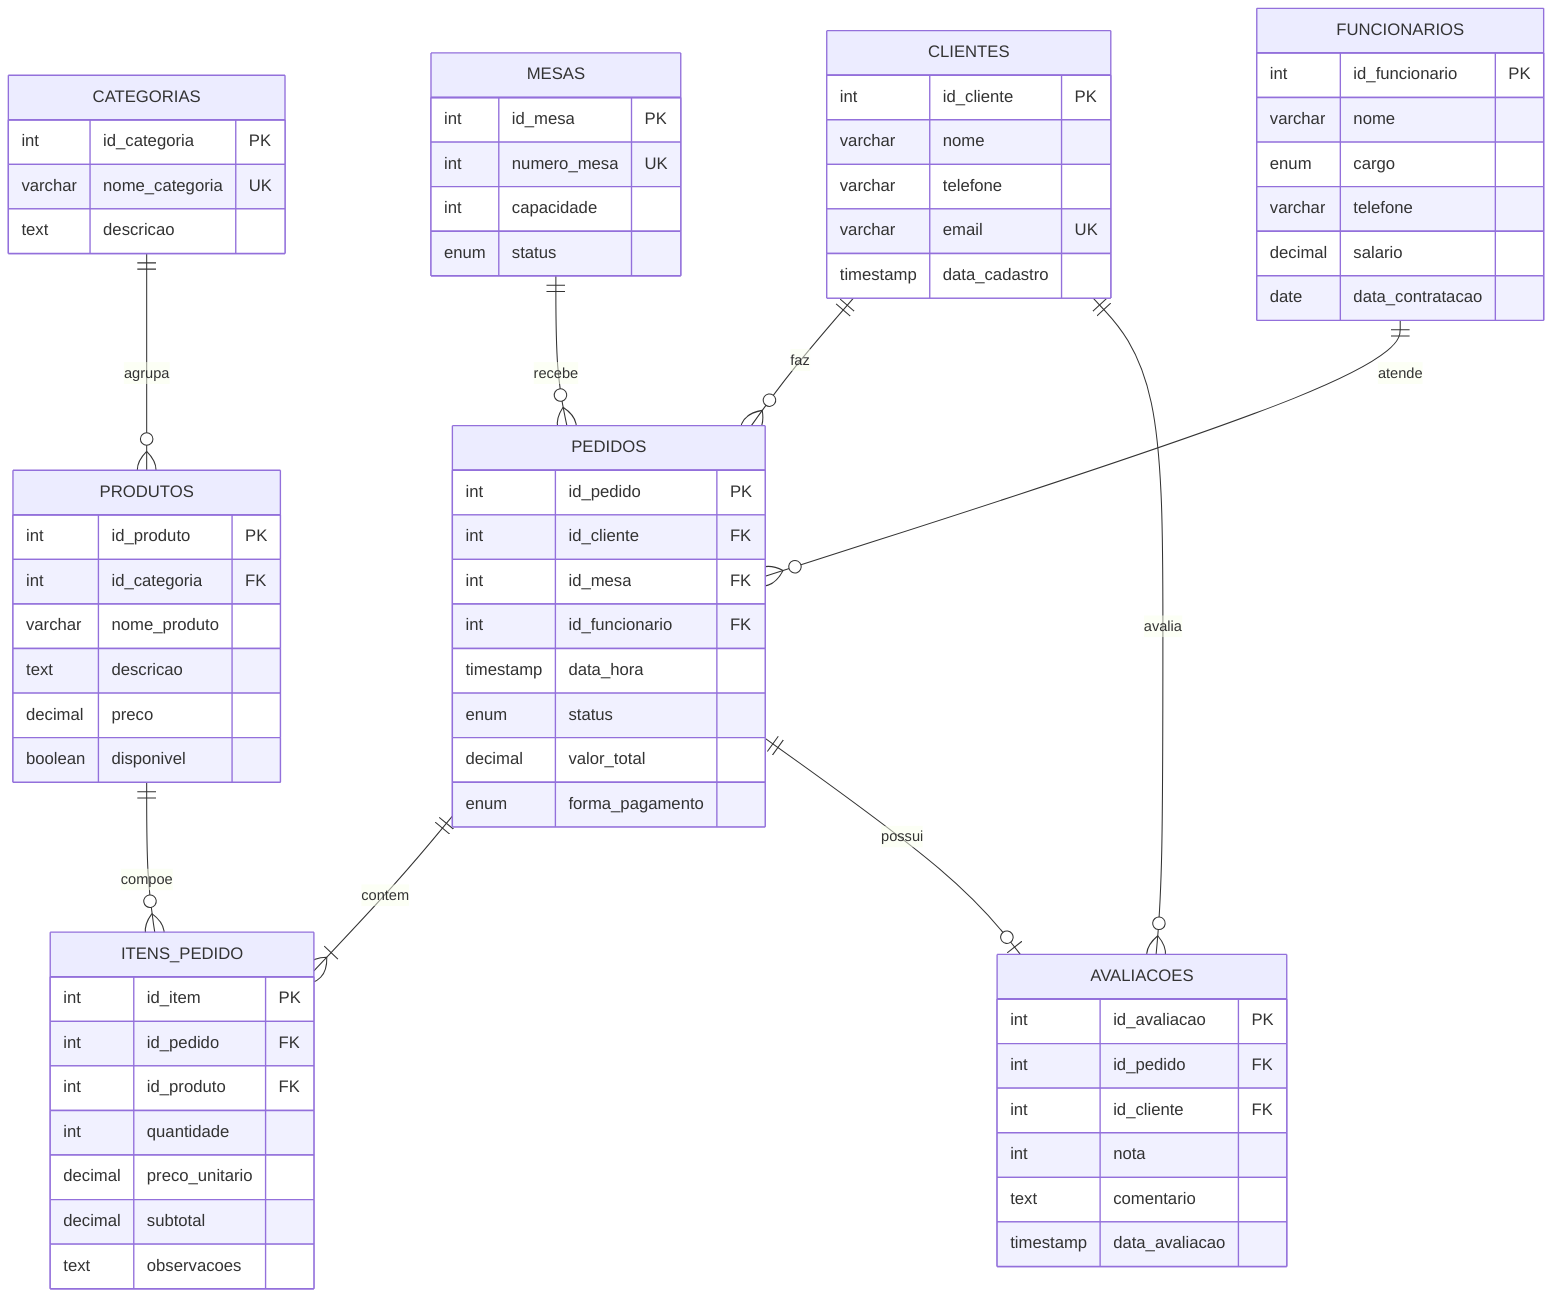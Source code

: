 erDiagram
    CLIENTES ||--o{ PEDIDOS : "faz"
    CLIENTES ||--o{ AVALIACOES : "avalia"
    MESAS ||--o{ PEDIDOS : "recebe"
    FUNCIONARIOS ||--o{ PEDIDOS : "atende"
    CATEGORIAS ||--o{ PRODUTOS : "agrupa"
    PRODUTOS ||--o{ ITENS_PEDIDO : "compoe"
    PEDIDOS ||--|{ ITENS_PEDIDO : "contem"
    PEDIDOS ||--o| AVALIACOES : "possui"

    CLIENTES {
        int id_cliente PK
        varchar nome
        varchar telefone
        varchar email UK
        timestamp data_cadastro
    }

    MESAS {
        int id_mesa PK
        int numero_mesa UK
        int capacidade
        enum status
    }

    FUNCIONARIOS {
        int id_funcionario PK
        varchar nome
        enum cargo
        varchar telefone
        decimal salario
        date data_contratacao
    }

    CATEGORIAS {
        int id_categoria PK
        varchar nome_categoria UK
        text descricao
    }

    PRODUTOS {
        int id_produto PK
        int id_categoria FK
        varchar nome_produto
        text descricao
        decimal preco
        boolean disponivel
    }

    PEDIDOS {
        int id_pedido PK
        int id_cliente FK
        int id_mesa FK
        int id_funcionario FK
        timestamp data_hora
        enum status
        decimal valor_total
        enum forma_pagamento
    }

    ITENS_PEDIDO {
        int id_item PK
        int id_pedido FK
        int id_produto FK
        int quantidade
        decimal preco_unitario
        decimal subtotal
        text observacoes
    }

    AVALIACOES {
        int id_avaliacao PK
        int id_pedido FK
        int id_cliente FK
        int nota
        text comentario
        timestamp data_avaliacao
    }